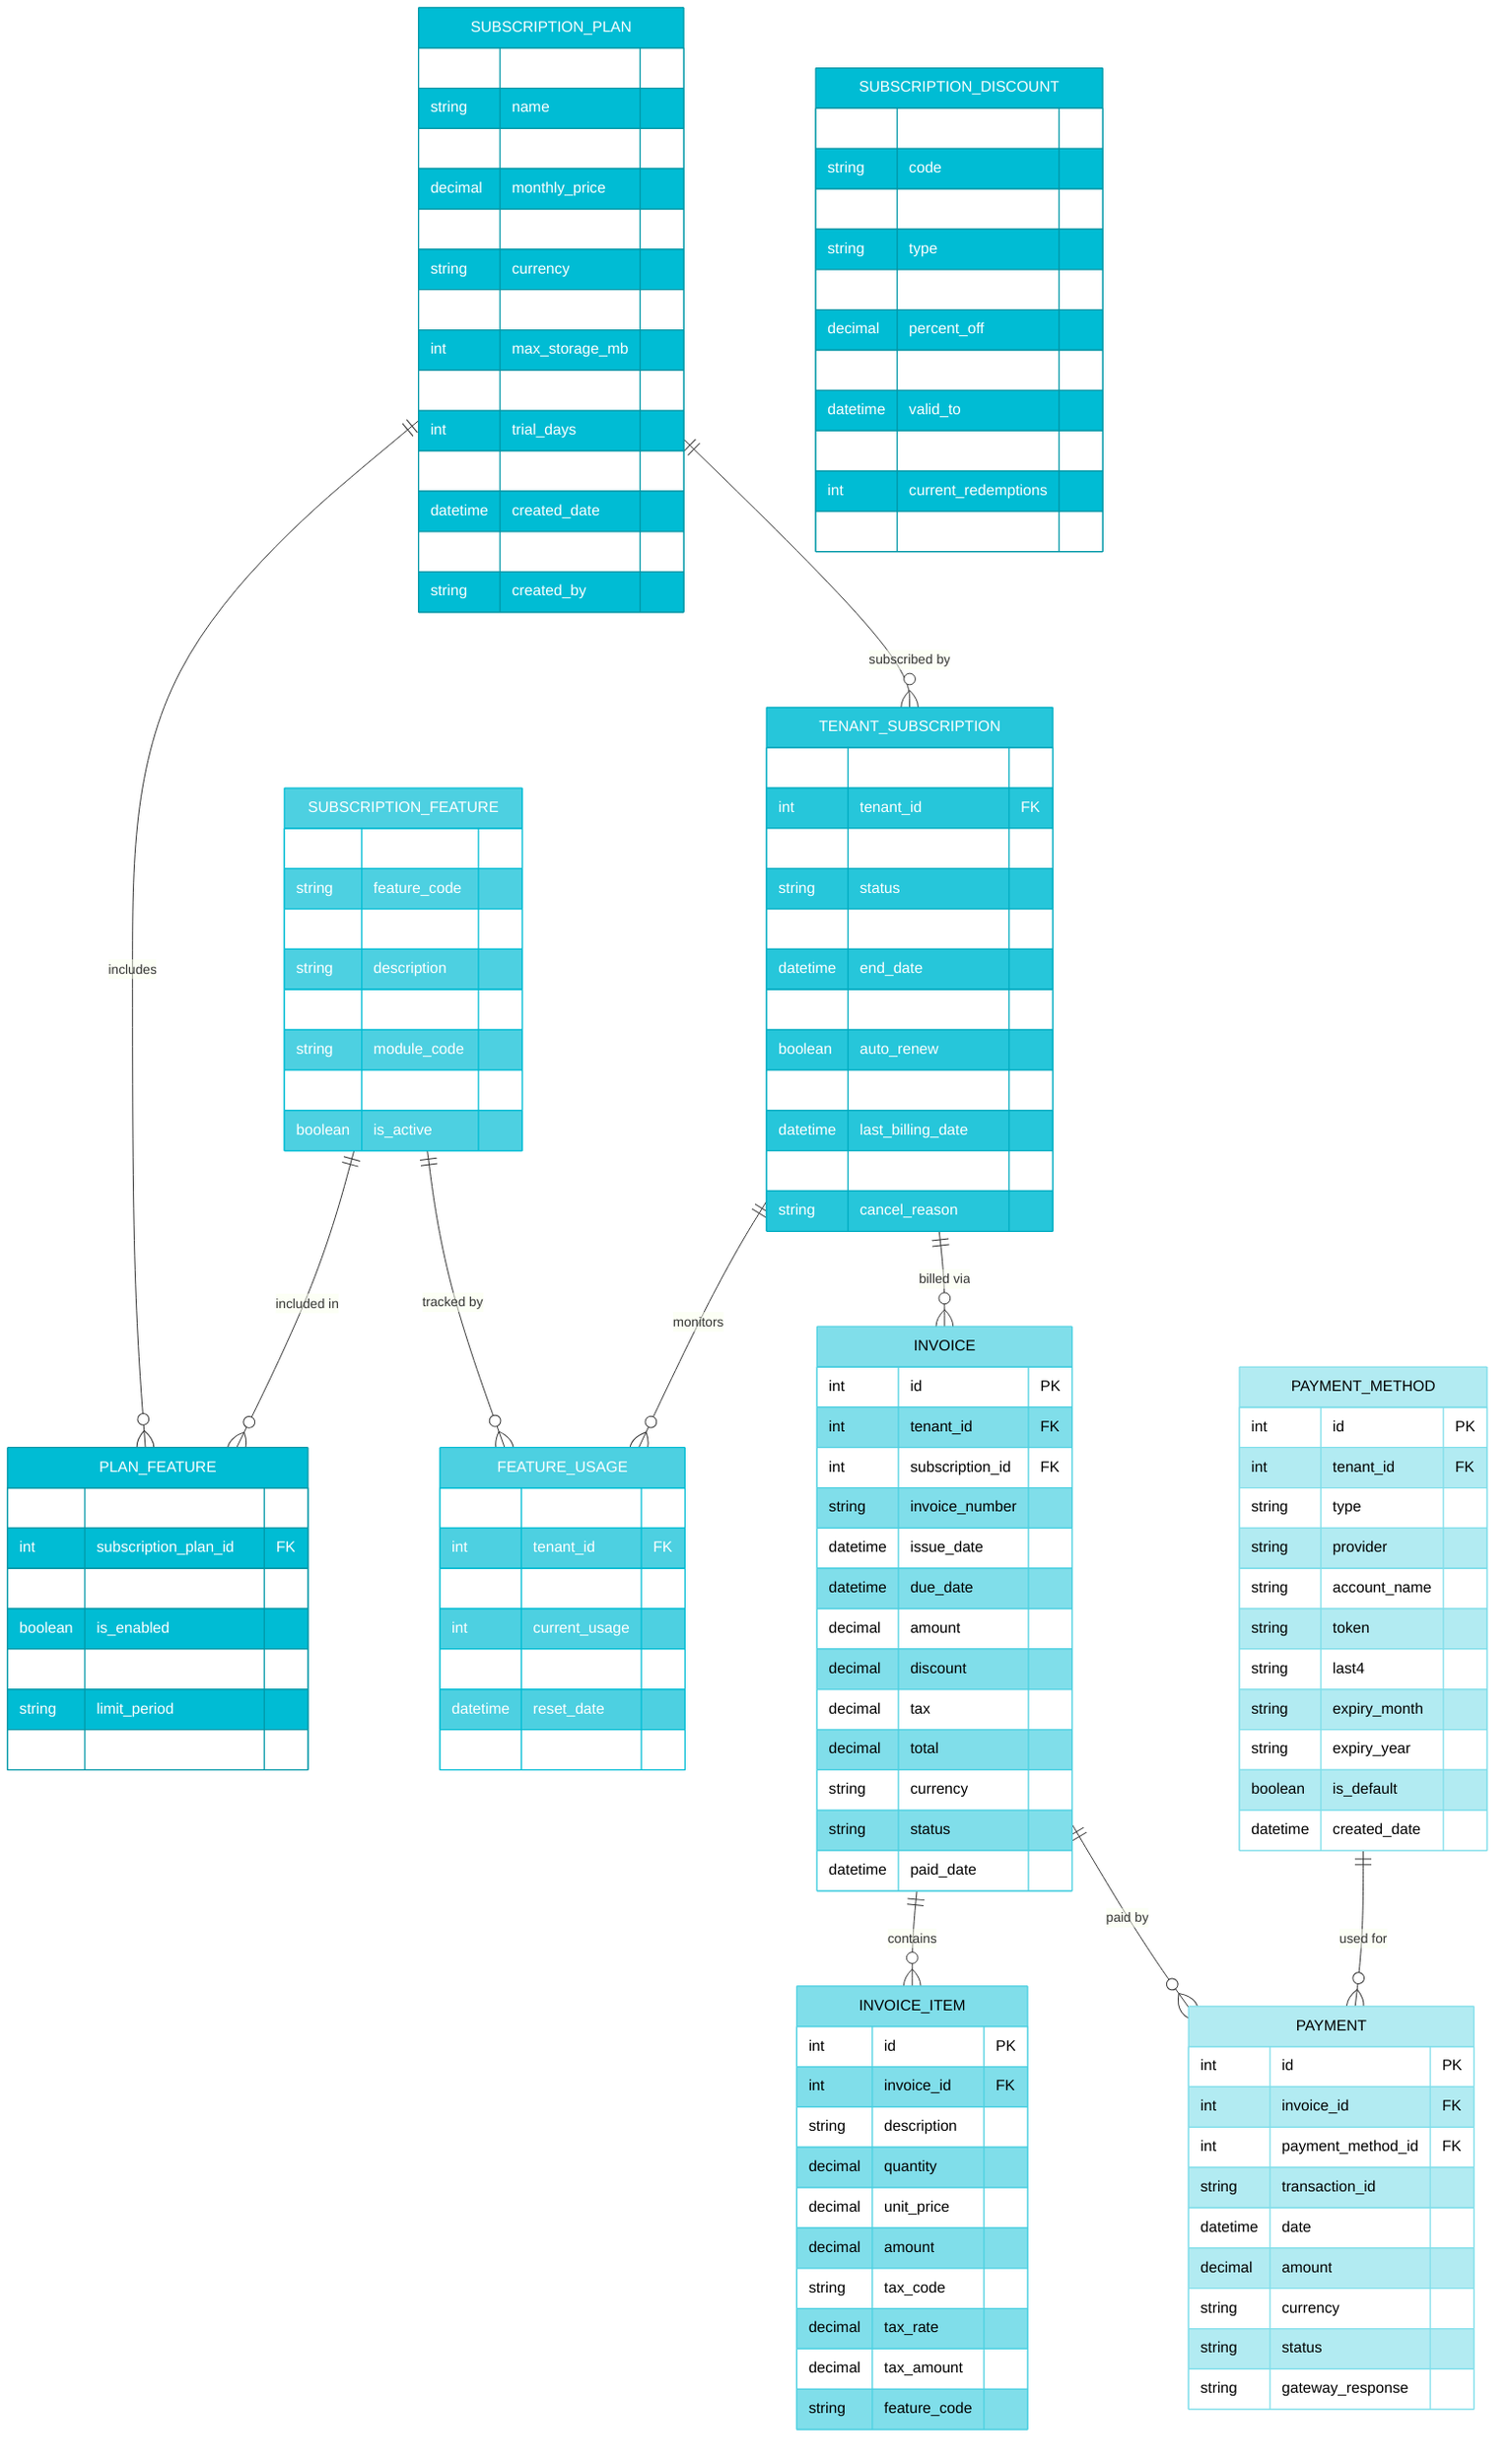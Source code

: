 erDiagram
    %% Entity Definitions
    SUBSCRIPTION_PLAN {
        int id PK
        string name
        string description
        decimal monthly_price
        decimal annual_price
        string currency
        int max_users
        int max_storage_mb
        boolean is_trial
        int trial_days
        boolean is_active
        datetime created_date
        datetime updated_date
        string created_by
    }
    
    TENANT_SUBSCRIPTION {
        int id PK
        int tenant_id FK
        int subscription_plan_id FK
        string status
        datetime start_date
        datetime end_date
        string billing_cycle
        boolean auto_renew
        string payment_method_id
        datetime last_billing_date
        datetime next_billing_date
        string cancel_reason
    }
    
    SUBSCRIPTION_FEATURE {
        int id PK
        string feature_code
        string feature_name
        string description
        string category
        string module_code
        boolean is_premium
        boolean is_active
    }
    
    PLAN_FEATURE {
        int id PK
        int subscription_plan_id FK
        int subscription_feature_id FK
        boolean is_enabled
        int usage_limit
        string limit_period
        string limit_type
    }
    
    SUBSCRIPTION_DISCOUNT {
        int id PK
        string code
        string name
        string type
        decimal amount
        decimal percent_off
        datetime valid_from
        datetime valid_to
        int max_redemptions
        int current_redemptions
        boolean is_active
    }
    
    FEATURE_USAGE {
        int id PK
        int tenant_id FK
        int feature_id FK
        int current_usage
        int allocated_limit
        datetime reset_date
        string usage_period
    }
    
    INVOICE {
        int id PK
        int tenant_id FK
        int subscription_id FK
        string invoice_number
        datetime issue_date
        datetime due_date
        decimal amount
        decimal discount
        decimal tax
        decimal total
        string currency
        string status
        datetime paid_date
    }
    
    INVOICE_ITEM {
        int id PK
        int invoice_id FK
        string description
        decimal quantity
        decimal unit_price
        decimal amount
        string tax_code
        decimal tax_rate
        decimal tax_amount
        string feature_code
    }
    
    PAYMENT_METHOD {
        int id PK
        int tenant_id FK
        string type
        string provider
        string account_name
        string token
        string last4
        string expiry_month
        string expiry_year
        boolean is_default
        datetime created_date
    }
    
    PAYMENT {
        int id PK
        int invoice_id FK
        int payment_method_id FK
        string transaction_id
        datetime date
        decimal amount
        string currency
        string status
        string gateway_response
    }
    
    %% Relationships
    SUBSCRIPTION_PLAN ||--o{ TENANT_SUBSCRIPTION : "subscribed by"
    SUBSCRIPTION_PLAN ||--o{ PLAN_FEATURE : "includes"
    
    SUBSCRIPTION_FEATURE ||--o{ PLAN_FEATURE : "included in"
    SUBSCRIPTION_FEATURE ||--o{ FEATURE_USAGE : "tracked by"
    
    TENANT_SUBSCRIPTION ||--o{ INVOICE : "billed via"
    TENANT_SUBSCRIPTION ||--o{ FEATURE_USAGE : "monitors"
    
    INVOICE ||--o{ INVOICE_ITEM : "contains"
    INVOICE ||--o{ PAYMENT : "paid by"
    
    PAYMENT_METHOD ||--o{ PAYMENT : "used for"
    
    %% Styling with class definitions
    classDef plan_entities fill:#00BCD4,stroke:#0097A7,color:white
    classDef subscription_entities fill:#26C6DA,stroke:#00ACC1,color:white
    classDef feature_entities fill:#4DD0E1,stroke:#00BCD4,color:white
    classDef billing_entities fill:#80DEEA,stroke:#4DD0E1,color:black
    classDef payment_entities fill:#B2EBF2,stroke:#80DEEA,color:black
    
    class SUBSCRIPTION_PLAN,PLAN_FEATURE,SUBSCRIPTION_DISCOUNT plan_entities
    class TENANT_SUBSCRIPTION subscription_entities
    class SUBSCRIPTION_FEATURE,FEATURE_USAGE feature_entities
    class INVOICE,INVOICE_ITEM billing_entities
    class PAYMENT_METHOD,PAYMENT payment_entities
